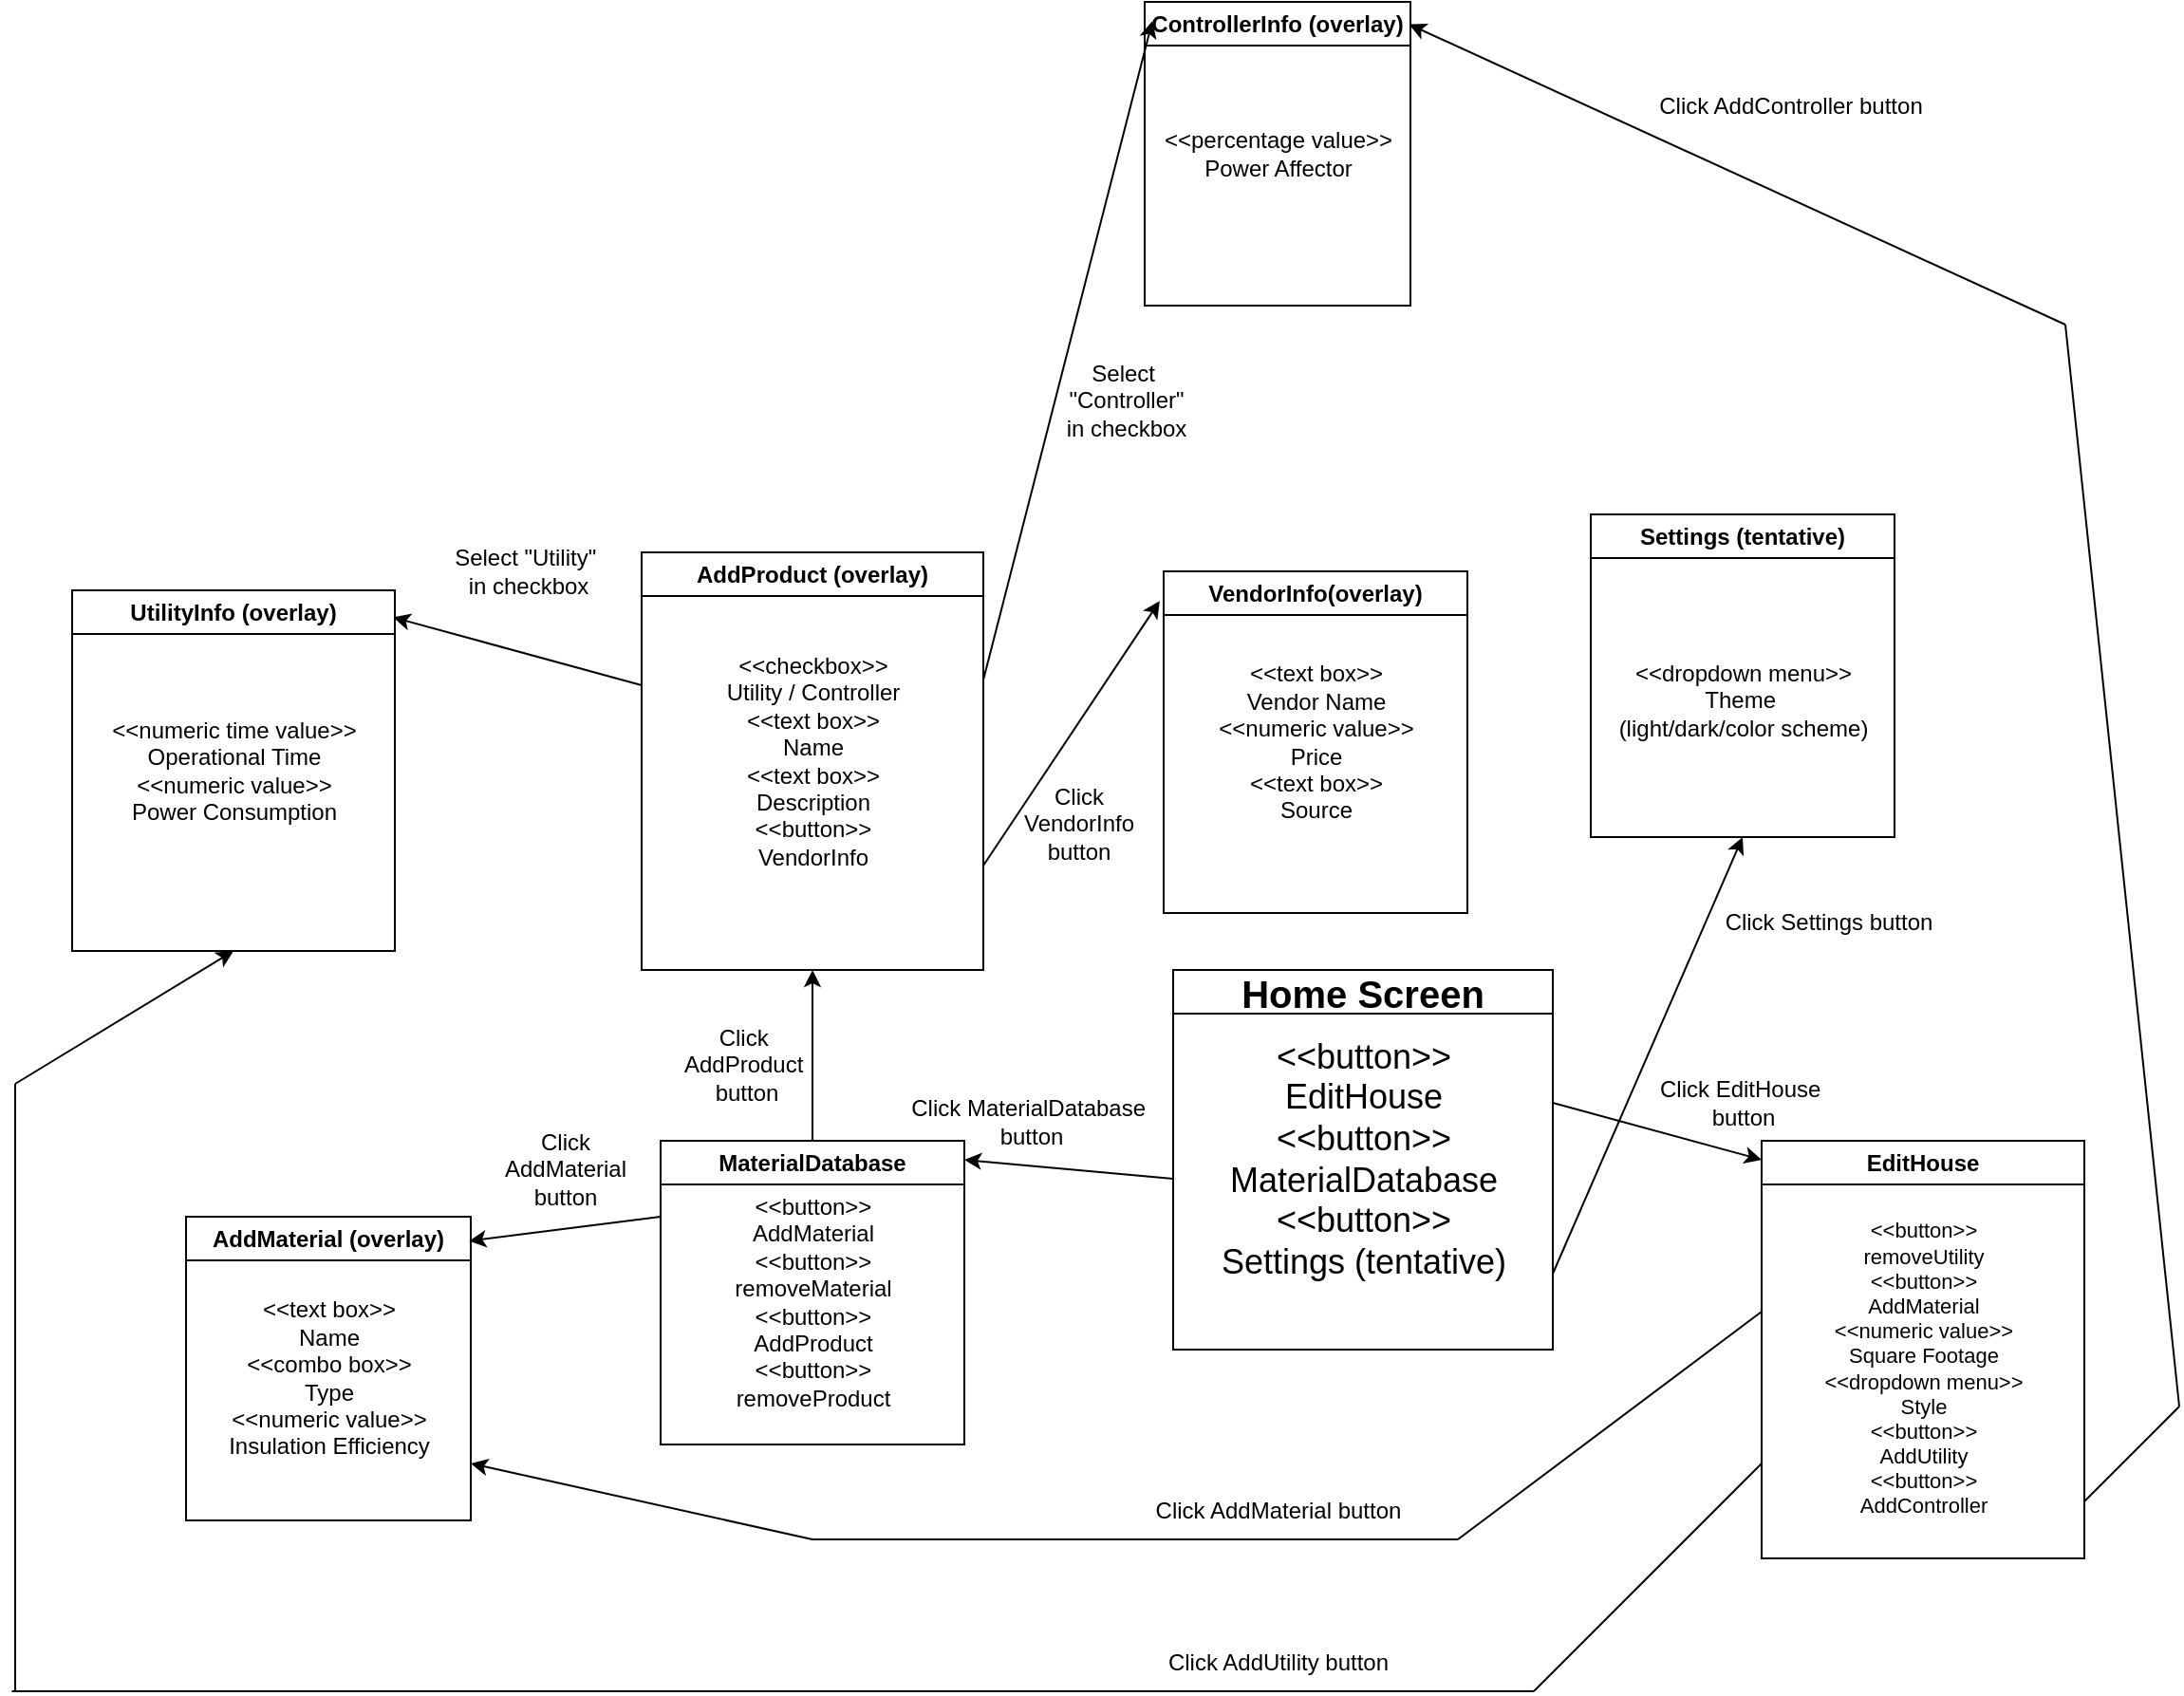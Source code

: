<mxfile version="24.4.10" type="github">
  <diagram name="Page-1" id="PuLB1DdDrO7nmJHF8hCm">
    <mxGraphModel dx="2259" dy="1870" grid="1" gridSize="10" guides="1" tooltips="1" connect="1" arrows="1" fold="1" page="1" pageScale="1" pageWidth="850" pageHeight="1100" math="0" shadow="0">
      <root>
        <mxCell id="0" />
        <mxCell id="1" parent="0" />
        <mxCell id="OUQnIHwVqGI0HXNHsA7D-2" value="&lt;font style=&quot;font-size: 20px;&quot;&gt;Home Screen&lt;/font&gt;" style="swimlane;whiteSpace=wrap;html=1;" parent="1" vertex="1">
          <mxGeometry x="290" y="140" width="200" height="200" as="geometry" />
        </mxCell>
        <mxCell id="OUQnIHwVqGI0HXNHsA7D-3" value="&lt;font style=&quot;font-size: 18px;&quot;&gt;&amp;lt;&amp;lt;button&amp;gt;&amp;gt;&lt;/font&gt;&lt;div style=&quot;font-size: 18px;&quot;&gt;&lt;font style=&quot;font-size: 18px;&quot;&gt;EditHouse&lt;/font&gt;&lt;/div&gt;&lt;div style=&quot;font-size: 18px;&quot;&gt;&lt;font style=&quot;font-size: 18px;&quot;&gt;&amp;lt;&amp;lt;button&amp;gt;&amp;gt;&lt;/font&gt;&lt;/div&gt;&lt;div style=&quot;font-size: 18px;&quot;&gt;&lt;font style=&quot;font-size: 18px;&quot;&gt;MaterialDatabase&lt;/font&gt;&lt;/div&gt;&lt;div style=&quot;font-size: 18px;&quot;&gt;&lt;font style=&quot;font-size: 18px;&quot;&gt;&amp;lt;&amp;lt;button&amp;gt;&amp;gt;&lt;/font&gt;&lt;/div&gt;&lt;div style=&quot;font-size: 18px;&quot;&gt;&lt;font style=&quot;font-size: 18px;&quot;&gt;Settings (tentative)&lt;/font&gt;&lt;/div&gt;" style="text;html=1;align=center;verticalAlign=middle;resizable=0;points=[];autosize=1;strokeColor=none;fillColor=none;" parent="OUQnIHwVqGI0HXNHsA7D-2" vertex="1">
          <mxGeometry x="15" y="30" width="170" height="140" as="geometry" />
        </mxCell>
        <mxCell id="OUQnIHwVqGI0HXNHsA7D-4" value="" style="endArrow=classic;html=1;rounded=0;" parent="1" edge="1">
          <mxGeometry width="50" height="50" relative="1" as="geometry">
            <mxPoint x="490" y="210" as="sourcePoint" />
            <mxPoint x="600" y="240" as="targetPoint" />
          </mxGeometry>
        </mxCell>
        <mxCell id="OUQnIHwVqGI0HXNHsA7D-5" value="Click EditHouse&amp;nbsp;&lt;div&gt;button&lt;/div&gt;" style="text;html=1;align=center;verticalAlign=middle;resizable=0;points=[];autosize=1;strokeColor=none;fillColor=none;" parent="1" vertex="1">
          <mxGeometry x="535" y="190" width="110" height="40" as="geometry" />
        </mxCell>
        <mxCell id="OUQnIHwVqGI0HXNHsA7D-6" value="EditHouse" style="swimlane;whiteSpace=wrap;html=1;" parent="1" vertex="1">
          <mxGeometry x="600" y="230" width="170" height="220" as="geometry" />
        </mxCell>
        <mxCell id="OUQnIHwVqGI0HXNHsA7D-7" value="&lt;div style=&quot;font-size: 11px;&quot;&gt;&lt;font style=&quot;font-size: 11px;&quot;&gt;&amp;lt;&amp;lt;button&amp;gt;&amp;gt;&lt;/font&gt;&lt;/div&gt;&lt;div style=&quot;font-size: 11px;&quot;&gt;&lt;font style=&quot;font-size: 11px;&quot;&gt;removeUtility&lt;/font&gt;&lt;/div&gt;&lt;div style=&quot;font-size: 11px;&quot;&gt;&lt;font style=&quot;font-size: 11px;&quot;&gt;&amp;lt;&amp;lt;button&amp;gt;&amp;gt;&lt;br&gt;AddMaterial&lt;/font&gt;&lt;/div&gt;&lt;div style=&quot;font-size: 11px;&quot;&gt;&lt;font style=&quot;font-size: 11px;&quot;&gt;&amp;lt;&amp;lt;numeric value&amp;gt;&amp;gt;&lt;br&gt;Square Footage&lt;/font&gt;&lt;/div&gt;&lt;div style=&quot;font-size: 11px;&quot;&gt;&lt;font style=&quot;font-size: 11px;&quot;&gt;&amp;lt;&amp;lt;dropdown menu&amp;gt;&amp;gt;&lt;/font&gt;&lt;/div&gt;&lt;div style=&quot;font-size: 11px;&quot;&gt;&lt;font style=&quot;font-size: 11px;&quot;&gt;Style&lt;/font&gt;&lt;/div&gt;&lt;div style=&quot;font-size: 11px;&quot;&gt;&lt;font style=&quot;font-size: 11px;&quot;&gt;&amp;lt;&amp;lt;button&amp;gt;&amp;gt;&lt;/font&gt;&lt;/div&gt;&lt;div style=&quot;font-size: 11px;&quot;&gt;&lt;font style=&quot;font-size: 11px;&quot;&gt;AddUtility&lt;/font&gt;&lt;/div&gt;&lt;div style=&quot;font-size: 11px;&quot;&gt;&lt;font style=&quot;font-size: 11px;&quot;&gt;&amp;lt;&amp;lt;button&amp;gt;&amp;gt;&lt;br&gt;AddController&lt;/font&gt;&lt;/div&gt;" style="text;html=1;align=center;verticalAlign=middle;resizable=0;points=[];autosize=1;strokeColor=none;fillColor=none;" parent="OUQnIHwVqGI0HXNHsA7D-6" vertex="1">
          <mxGeometry x="20" y="35" width="130" height="170" as="geometry" />
        </mxCell>
        <mxCell id="OUQnIHwVqGI0HXNHsA7D-9" value="" style="endArrow=classic;html=1;rounded=0;" parent="1" edge="1">
          <mxGeometry width="50" height="50" relative="1" as="geometry">
            <mxPoint x="290" y="250" as="sourcePoint" />
            <mxPoint x="180" y="240" as="targetPoint" />
          </mxGeometry>
        </mxCell>
        <mxCell id="OUQnIHwVqGI0HXNHsA7D-10" value="Click MaterialDatabase&amp;nbsp;&lt;div&gt;button&lt;/div&gt;" style="text;html=1;align=center;verticalAlign=middle;resizable=0;points=[];autosize=1;strokeColor=none;fillColor=none;" parent="1" vertex="1">
          <mxGeometry x="140" y="200" width="150" height="40" as="geometry" />
        </mxCell>
        <mxCell id="OUQnIHwVqGI0HXNHsA7D-11" value="MaterialDatabase" style="swimlane;whiteSpace=wrap;html=1;" parent="1" vertex="1">
          <mxGeometry x="20" y="230" width="160" height="160" as="geometry" />
        </mxCell>
        <mxCell id="OUQnIHwVqGI0HXNHsA7D-18" value="&amp;lt;&amp;lt;button&amp;gt;&amp;gt;&lt;div&gt;AddMaterial&lt;/div&gt;&lt;div&gt;&amp;lt;&amp;lt;button&amp;gt;&amp;gt;&lt;/div&gt;&lt;div&gt;removeMaterial&lt;/div&gt;&lt;div&gt;&amp;lt;&amp;lt;button&amp;gt;&amp;gt;&lt;/div&gt;&lt;div&gt;AddProduct&lt;/div&gt;&lt;div&gt;&amp;lt;&amp;lt;button&amp;gt;&amp;gt;&lt;/div&gt;&lt;div&gt;removeProduct&lt;/div&gt;" style="text;html=1;align=center;verticalAlign=middle;resizable=0;points=[];autosize=1;strokeColor=none;fillColor=none;" parent="OUQnIHwVqGI0HXNHsA7D-11" vertex="1">
          <mxGeometry x="25" y="20" width="110" height="130" as="geometry" />
        </mxCell>
        <mxCell id="OUQnIHwVqGI0HXNHsA7D-14" value="" style="endArrow=none;html=1;rounded=0;" parent="1" edge="1">
          <mxGeometry width="50" height="50" relative="1" as="geometry">
            <mxPoint x="100" y="440" as="sourcePoint" />
            <mxPoint x="440" y="440" as="targetPoint" />
          </mxGeometry>
        </mxCell>
        <mxCell id="OUQnIHwVqGI0HXNHsA7D-16" value="" style="endArrow=classic;html=1;rounded=0;" parent="1" edge="1">
          <mxGeometry width="50" height="50" relative="1" as="geometry">
            <mxPoint x="100" y="440" as="sourcePoint" />
            <mxPoint x="-80" y="400" as="targetPoint" />
          </mxGeometry>
        </mxCell>
        <mxCell id="OUQnIHwVqGI0HXNHsA7D-17" value="Click AddMaterial button" style="text;html=1;align=center;verticalAlign=middle;resizable=0;points=[];autosize=1;strokeColor=none;fillColor=none;" parent="1" vertex="1">
          <mxGeometry x="270" y="410" width="150" height="30" as="geometry" />
        </mxCell>
        <mxCell id="OUQnIHwVqGI0HXNHsA7D-20" value="Click AddMaterial button" style="text;html=1;align=center;verticalAlign=middle;whiteSpace=wrap;rounded=0;" parent="1" vertex="1">
          <mxGeometry x="-60" y="230" width="60" height="30" as="geometry" />
        </mxCell>
        <mxCell id="OUQnIHwVqGI0HXNHsA7D-21" value="AddMaterial (overlay)" style="swimlane;whiteSpace=wrap;html=1;" parent="1" vertex="1">
          <mxGeometry x="-230" y="270" width="150" height="160" as="geometry" />
        </mxCell>
        <mxCell id="OUQnIHwVqGI0HXNHsA7D-22" value="&amp;lt;&amp;lt;text box&amp;gt;&amp;gt;&lt;div&gt;Name&lt;/div&gt;&lt;div&gt;&amp;lt;&amp;lt;combo box&amp;gt;&amp;gt;&lt;/div&gt;&lt;div&gt;Type&lt;/div&gt;&lt;div&gt;&amp;lt;&amp;lt;numeric value&amp;gt;&amp;gt;&lt;br&gt;Insulation Efficiency&lt;/div&gt;" style="text;html=1;align=center;verticalAlign=middle;resizable=0;points=[];autosize=1;strokeColor=none;fillColor=none;" parent="OUQnIHwVqGI0HXNHsA7D-21" vertex="1">
          <mxGeometry x="10" y="35" width="130" height="100" as="geometry" />
        </mxCell>
        <mxCell id="OUQnIHwVqGI0HXNHsA7D-23" value="" style="endArrow=classic;html=1;rounded=0;" parent="1" edge="1">
          <mxGeometry width="50" height="50" relative="1" as="geometry">
            <mxPoint x="100" y="230" as="sourcePoint" />
            <mxPoint x="100" y="140" as="targetPoint" />
          </mxGeometry>
        </mxCell>
        <mxCell id="OUQnIHwVqGI0HXNHsA7D-24" value="Click&amp;nbsp;&lt;div&gt;AddProduct&amp;nbsp;&lt;div&gt;button&lt;/div&gt;&lt;/div&gt;" style="text;html=1;align=center;verticalAlign=middle;resizable=0;points=[];autosize=1;strokeColor=none;fillColor=none;" parent="1" vertex="1">
          <mxGeometry x="20" y="160" width="90" height="60" as="geometry" />
        </mxCell>
        <mxCell id="OUQnIHwVqGI0HXNHsA7D-25" value="AddProduct (overlay)" style="swimlane;whiteSpace=wrap;html=1;" parent="1" vertex="1">
          <mxGeometry x="10" y="-80" width="180" height="220" as="geometry" />
        </mxCell>
        <mxCell id="OUQnIHwVqGI0HXNHsA7D-26" value="&amp;lt;&amp;lt;checkbox&amp;gt;&amp;gt;&lt;div&gt;Utility / Controller&lt;/div&gt;&lt;div&gt;&amp;lt;&amp;lt;text box&amp;gt;&amp;gt;&lt;/div&gt;&lt;div&gt;Name&lt;/div&gt;&lt;div&gt;&amp;lt;&amp;lt;text box&amp;gt;&amp;gt;&lt;/div&gt;&lt;div&gt;Description&lt;/div&gt;&lt;div&gt;&amp;lt;&amp;lt;button&amp;gt;&amp;gt;&lt;/div&gt;&lt;div&gt;VendorInfo&lt;/div&gt;" style="text;html=1;align=center;verticalAlign=middle;resizable=0;points=[];autosize=1;strokeColor=none;fillColor=none;" parent="OUQnIHwVqGI0HXNHsA7D-25" vertex="1">
          <mxGeometry x="35" y="45" width="110" height="130" as="geometry" />
        </mxCell>
        <mxCell id="OUQnIHwVqGI0HXNHsA7D-31" value="" style="endArrow=classic;html=1;rounded=0;entryX=0.995;entryY=0.075;entryDx=0;entryDy=0;entryPerimeter=0;" parent="OUQnIHwVqGI0HXNHsA7D-25" edge="1" target="OUQnIHwVqGI0HXNHsA7D-32">
          <mxGeometry width="50" height="50" relative="1" as="geometry">
            <mxPoint y="70" as="sourcePoint" />
            <mxPoint x="-130" y="120" as="targetPoint" />
          </mxGeometry>
        </mxCell>
        <mxCell id="OUQnIHwVqGI0HXNHsA7D-28" value="&lt;font style=&quot;font-size: 12px;&quot;&gt;Select&amp;nbsp;&lt;/font&gt;&lt;div&gt;&lt;font style=&quot;font-size: 12px;&quot;&gt;&quot;Controller&quot; &lt;br&gt;in checkbox&lt;/font&gt;&lt;/div&gt;" style="text;html=1;align=center;verticalAlign=middle;resizable=0;points=[];autosize=1;strokeColor=none;fillColor=none;" parent="1" vertex="1">
          <mxGeometry x="220" y="-190" width="90" height="60" as="geometry" />
        </mxCell>
        <mxCell id="OUQnIHwVqGI0HXNHsA7D-29" value="ControllerInfo (overlay)" style="swimlane;whiteSpace=wrap;html=1;startSize=23;" parent="1" vertex="1">
          <mxGeometry x="275" y="-370" width="140" height="160" as="geometry" />
        </mxCell>
        <mxCell id="OUQnIHwVqGI0HXNHsA7D-35" value="&amp;lt;&amp;lt;percentage value&amp;gt;&amp;gt;&lt;div&gt;Power Affector&lt;/div&gt;" style="text;html=1;align=center;verticalAlign=middle;resizable=0;points=[];autosize=1;strokeColor=none;fillColor=none;" parent="OUQnIHwVqGI0HXNHsA7D-29" vertex="1">
          <mxGeometry y="60" width="140" height="40" as="geometry" />
        </mxCell>
        <mxCell id="OUQnIHwVqGI0HXNHsA7D-32" value="UtilityInfo (overlay)" style="swimlane;whiteSpace=wrap;html=1;" parent="1" vertex="1">
          <mxGeometry x="-290" y="-60" width="170" height="190" as="geometry" />
        </mxCell>
        <mxCell id="OUQnIHwVqGI0HXNHsA7D-34" value="&amp;lt;&amp;lt;numeric time value&amp;gt;&amp;gt;&lt;div&gt;Operational Time&lt;/div&gt;&lt;div&gt;&amp;lt;&amp;lt;numeric value&amp;gt;&amp;gt;&lt;br&gt;Power Consumption&lt;/div&gt;" style="text;html=1;align=center;verticalAlign=middle;resizable=0;points=[];autosize=1;strokeColor=none;fillColor=none;" parent="OUQnIHwVqGI0HXNHsA7D-32" vertex="1">
          <mxGeometry x="10" y="60" width="150" height="70" as="geometry" />
        </mxCell>
        <mxCell id="OUQnIHwVqGI0HXNHsA7D-33" value="Select &quot;Utility&quot;&amp;nbsp;&lt;div&gt;in checkbox&lt;/div&gt;" style="text;html=1;align=center;verticalAlign=middle;resizable=0;points=[];autosize=1;strokeColor=none;fillColor=none;" parent="1" vertex="1">
          <mxGeometry x="-100" y="-90" width="100" height="40" as="geometry" />
        </mxCell>
        <mxCell id="OUQnIHwVqGI0HXNHsA7D-36" value="" style="endArrow=classic;html=1;rounded=0;exitX=1;exitY=0.75;exitDx=0;exitDy=0;entryX=-0.013;entryY=0.087;entryDx=0;entryDy=0;entryPerimeter=0;" parent="1" edge="1" target="OUQnIHwVqGI0HXNHsA7D-37" source="OUQnIHwVqGI0HXNHsA7D-25">
          <mxGeometry width="50" height="50" relative="1" as="geometry">
            <mxPoint x="220" y="75" as="sourcePoint" />
            <mxPoint x="220" y="-5" as="targetPoint" />
          </mxGeometry>
        </mxCell>
        <mxCell id="OUQnIHwVqGI0HXNHsA7D-37" value="VendorInfo(overlay)" style="swimlane;whiteSpace=wrap;html=1;" parent="1" vertex="1">
          <mxGeometry x="285" y="-70" width="160" height="180" as="geometry" />
        </mxCell>
        <mxCell id="OUQnIHwVqGI0HXNHsA7D-39" value="&amp;lt;&amp;lt;text box&amp;gt;&amp;gt;&lt;div&gt;Vendor Name&lt;/div&gt;&lt;div&gt;&amp;lt;&amp;lt;numeric value&amp;gt;&amp;gt;&lt;br&gt;Price&lt;/div&gt;&lt;div&gt;&amp;lt;&amp;lt;text box&amp;gt;&amp;gt;&lt;br&gt;Source&lt;/div&gt;" style="text;html=1;align=center;verticalAlign=middle;resizable=0;points=[];autosize=1;strokeColor=none;fillColor=none;" parent="OUQnIHwVqGI0HXNHsA7D-37" vertex="1">
          <mxGeometry x="15" y="40" width="130" height="100" as="geometry" />
        </mxCell>
        <mxCell id="fruT9f8GjVpo4-_wTnko-1" value="" style="endArrow=classic;html=1;rounded=0;entryX=0.5;entryY=1;entryDx=0;entryDy=0;" parent="1" edge="1" target="fruT9f8GjVpo4-_wTnko-2">
          <mxGeometry width="50" height="50" relative="1" as="geometry">
            <mxPoint x="490" y="300" as="sourcePoint" />
            <mxPoint x="510" y="40" as="targetPoint" />
          </mxGeometry>
        </mxCell>
        <mxCell id="fruT9f8GjVpo4-_wTnko-2" value="Settings (tentative)" style="swimlane;whiteSpace=wrap;html=1;" parent="1" vertex="1">
          <mxGeometry x="510" y="-100" width="160" height="170" as="geometry" />
        </mxCell>
        <mxCell id="fruT9f8GjVpo4-_wTnko-3" value="&amp;lt;&amp;lt;dropdown menu&amp;gt;&amp;gt;&lt;div&gt;Theme&amp;nbsp;&lt;/div&gt;&lt;div&gt;(light/dark/color scheme)&lt;br&gt;&lt;div&gt;&lt;br&gt;&lt;/div&gt;&lt;/div&gt;" style="text;html=1;align=center;verticalAlign=middle;resizable=0;points=[];autosize=1;strokeColor=none;fillColor=none;" parent="fruT9f8GjVpo4-_wTnko-2" vertex="1">
          <mxGeometry x="5" y="70" width="150" height="70" as="geometry" />
        </mxCell>
        <mxCell id="fruT9f8GjVpo4-_wTnko-4" value="Click Settings button" style="text;html=1;align=center;verticalAlign=middle;resizable=0;points=[];autosize=1;strokeColor=none;fillColor=none;" parent="1" vertex="1">
          <mxGeometry x="570" y="100" width="130" height="30" as="geometry" />
        </mxCell>
        <mxCell id="fruT9f8GjVpo4-_wTnko-8" value="" style="endArrow=none;html=1;rounded=0;" parent="1" edge="1">
          <mxGeometry width="50" height="50" relative="1" as="geometry">
            <mxPoint x="480" y="520" as="sourcePoint" />
            <mxPoint x="600" y="400" as="targetPoint" />
          </mxGeometry>
        </mxCell>
        <mxCell id="fruT9f8GjVpo4-_wTnko-9" value="" style="endArrow=none;html=1;rounded=0;" parent="1" edge="1">
          <mxGeometry width="50" height="50" relative="1" as="geometry">
            <mxPoint x="-321.778" y="520" as="sourcePoint" />
            <mxPoint x="480" y="520" as="targetPoint" />
          </mxGeometry>
        </mxCell>
        <mxCell id="fruT9f8GjVpo4-_wTnko-10" value="" style="endArrow=none;html=1;rounded=0;" parent="1" edge="1">
          <mxGeometry width="50" height="50" relative="1" as="geometry">
            <mxPoint x="-320" y="520" as="sourcePoint" />
            <mxPoint x="-320" y="200" as="targetPoint" />
          </mxGeometry>
        </mxCell>
        <mxCell id="fruT9f8GjVpo4-_wTnko-11" value="" style="endArrow=classic;html=1;rounded=0;entryX=0.5;entryY=1;entryDx=0;entryDy=0;" parent="1" target="OUQnIHwVqGI0HXNHsA7D-32" edge="1">
          <mxGeometry width="50" height="50" relative="1" as="geometry">
            <mxPoint x="-320" y="200" as="sourcePoint" />
            <mxPoint x="10" y="130" as="targetPoint" />
          </mxGeometry>
        </mxCell>
        <mxCell id="fruT9f8GjVpo4-_wTnko-12" value="Click AddUtility button" style="text;html=1;align=center;verticalAlign=middle;resizable=0;points=[];autosize=1;strokeColor=none;fillColor=none;" parent="1" vertex="1">
          <mxGeometry x="275" y="490" width="140" height="30" as="geometry" />
        </mxCell>
        <mxCell id="fruT9f8GjVpo4-_wTnko-13" value="" style="endArrow=none;html=1;rounded=0;" parent="1" edge="1">
          <mxGeometry width="50" height="50" relative="1" as="geometry">
            <mxPoint x="820" y="370" as="sourcePoint" />
            <mxPoint x="760" y="-200" as="targetPoint" />
          </mxGeometry>
        </mxCell>
        <mxCell id="fruT9f8GjVpo4-_wTnko-17" value="Click AddController button" style="text;html=1;align=center;verticalAlign=middle;resizable=0;points=[];autosize=1;strokeColor=none;fillColor=none;" parent="1" vertex="1">
          <mxGeometry x="535" y="-330" width="160" height="30" as="geometry" />
        </mxCell>
        <mxCell id="DF-rHhsRlfGbE6-Ty-Bd-1" value="" style="endArrow=none;html=1;rounded=0;" edge="1" parent="1">
          <mxGeometry width="50" height="50" relative="1" as="geometry">
            <mxPoint x="440" y="440" as="sourcePoint" />
            <mxPoint x="600" y="320" as="targetPoint" />
          </mxGeometry>
        </mxCell>
        <mxCell id="DF-rHhsRlfGbE6-Ty-Bd-2" value="" style="endArrow=none;html=1;rounded=0;" edge="1" parent="1">
          <mxGeometry width="50" height="50" relative="1" as="geometry">
            <mxPoint x="770" y="420" as="sourcePoint" />
            <mxPoint x="820" y="370" as="targetPoint" />
          </mxGeometry>
        </mxCell>
        <mxCell id="DF-rHhsRlfGbE6-Ty-Bd-5" value="" style="endArrow=classic;html=1;rounded=0;entryX=0.995;entryY=0.074;entryDx=0;entryDy=0;entryPerimeter=0;" edge="1" parent="1" target="OUQnIHwVqGI0HXNHsA7D-29">
          <mxGeometry width="50" height="50" relative="1" as="geometry">
            <mxPoint x="760" y="-200" as="sourcePoint" />
            <mxPoint x="810" y="-250" as="targetPoint" />
          </mxGeometry>
        </mxCell>
        <mxCell id="DF-rHhsRlfGbE6-Ty-Bd-6" value="" style="endArrow=classic;html=1;rounded=0;entryX=0.029;entryY=0.063;entryDx=0;entryDy=0;entryPerimeter=0;" edge="1" parent="1" target="OUQnIHwVqGI0HXNHsA7D-29">
          <mxGeometry width="50" height="50" relative="1" as="geometry">
            <mxPoint x="190" y="-12.76" as="sourcePoint" />
            <mxPoint x="121.43" y="-230.0" as="targetPoint" />
          </mxGeometry>
        </mxCell>
        <mxCell id="DF-rHhsRlfGbE6-Ty-Bd-7" value="Click&lt;div&gt;&amp;nbsp;VendorInfo&amp;nbsp;&lt;div&gt;button&lt;/div&gt;&lt;/div&gt;" style="text;html=1;align=center;verticalAlign=middle;resizable=0;points=[];autosize=1;strokeColor=none;fillColor=none;" vertex="1" parent="1">
          <mxGeometry x="195" y="33" width="90" height="60" as="geometry" />
        </mxCell>
        <mxCell id="OUQnIHwVqGI0HXNHsA7D-19" value="" style="endArrow=classic;html=1;rounded=0;exitX=0;exitY=0.25;exitDx=0;exitDy=0;entryX=0.994;entryY=0.08;entryDx=0;entryDy=0;entryPerimeter=0;" parent="1" edge="1" target="OUQnIHwVqGI0HXNHsA7D-21" source="OUQnIHwVqGI0HXNHsA7D-11">
          <mxGeometry width="50" height="50" relative="1" as="geometry">
            <mxPoint x="20" y="320" as="sourcePoint" />
            <mxPoint x="-80" y="320" as="targetPoint" />
          </mxGeometry>
        </mxCell>
      </root>
    </mxGraphModel>
  </diagram>
</mxfile>
